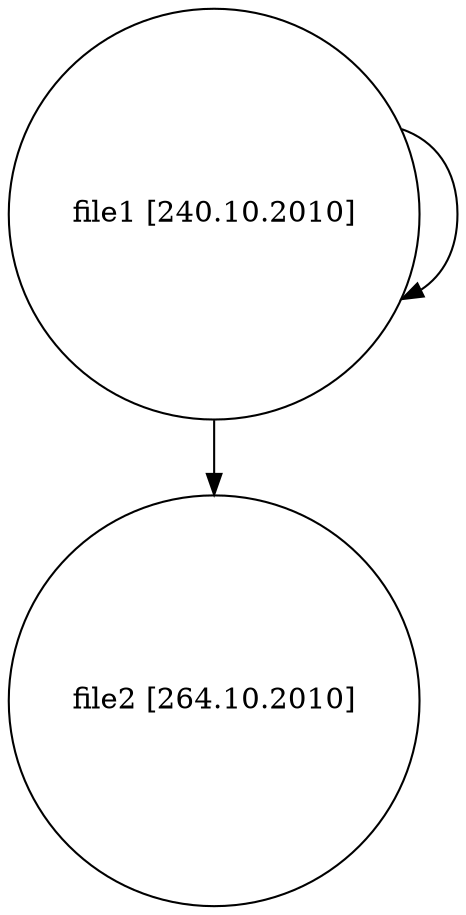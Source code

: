 digraph G {
	node [shape=circle];
	"file1 [240.10.2010]"; 
	"file1 [240.10.2010]" -> "file2 [264.10.2010]";
	"file1 [240.10.2010]" -> "file1 [240.10.2010]";
}
